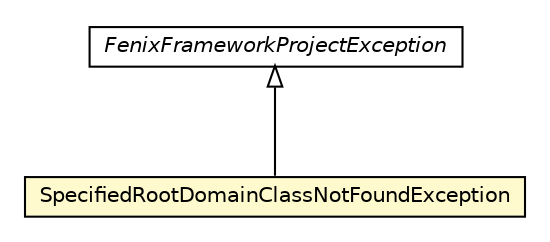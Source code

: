 #!/usr/local/bin/dot
#
# Class diagram 
# Generated by UMLGraph version 5.1 (http://www.umlgraph.org/)
#

digraph G {
	edge [fontname="Helvetica",fontsize=10,labelfontname="Helvetica",labelfontsize=10];
	node [fontname="Helvetica",fontsize=10,shape=plaintext];
	nodesep=0.25;
	ranksep=0.5;
	// pt.ist.fenixframework.project.exception.SpecifiedRootDomainClassNotFoundException
	c23153 [label=<<table title="pt.ist.fenixframework.project.exception.SpecifiedRootDomainClassNotFoundException" border="0" cellborder="1" cellspacing="0" cellpadding="2" port="p" bgcolor="lemonChiffon" href="./SpecifiedRootDomainClassNotFoundException.html">
		<tr><td><table border="0" cellspacing="0" cellpadding="1">
<tr><td align="center" balign="center"> SpecifiedRootDomainClassNotFoundException </td></tr>
		</table></td></tr>
		</table>>, fontname="Helvetica", fontcolor="black", fontsize=10.0];
	// pt.ist.fenixframework.project.exception.FenixFrameworkProjectException
	c23157 [label=<<table title="pt.ist.fenixframework.project.exception.FenixFrameworkProjectException" border="0" cellborder="1" cellspacing="0" cellpadding="2" port="p" href="./FenixFrameworkProjectException.html">
		<tr><td><table border="0" cellspacing="0" cellpadding="1">
<tr><td align="center" balign="center"><font face="Helvetica-Oblique"> FenixFrameworkProjectException </font></td></tr>
		</table></td></tr>
		</table>>, fontname="Helvetica", fontcolor="black", fontsize=10.0];
	//pt.ist.fenixframework.project.exception.SpecifiedRootDomainClassNotFoundException extends pt.ist.fenixframework.project.exception.FenixFrameworkProjectException
	c23157:p -> c23153:p [dir=back,arrowtail=empty];
}

